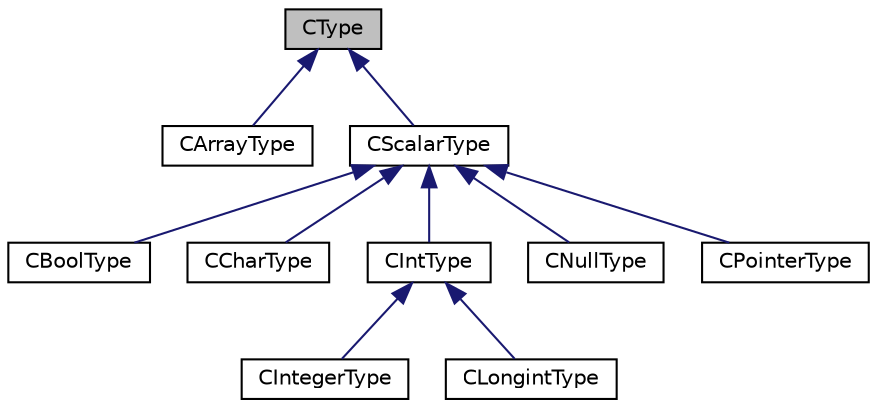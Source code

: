 digraph "CType"
{
  edge [fontname="Helvetica",fontsize="10",labelfontname="Helvetica",labelfontsize="10"];
  node [fontname="Helvetica",fontsize="10",shape=record];
  Node0 [label="CType",height=0.2,width=0.4,color="black", fillcolor="grey75", style="filled", fontcolor="black"];
  Node0 -> Node1 [dir="back",color="midnightblue",fontsize="10",style="solid",fontname="Helvetica"];
  Node1 [label="CArrayType",height=0.2,width=0.4,color="black", fillcolor="white", style="filled",URL="$classCArrayType.html",tooltip="array type "];
  Node0 -> Node2 [dir="back",color="midnightblue",fontsize="10",style="solid",fontname="Helvetica"];
  Node2 [label="CScalarType",height=0.2,width=0.4,color="black", fillcolor="white", style="filled",URL="$classCScalarType.html",tooltip="abstract base class for scalar types "];
  Node2 -> Node3 [dir="back",color="midnightblue",fontsize="10",style="solid",fontname="Helvetica"];
  Node3 [label="CBoolType",height=0.2,width=0.4,color="black", fillcolor="white", style="filled",URL="$classCBoolType.html",tooltip="boolean type "];
  Node2 -> Node4 [dir="back",color="midnightblue",fontsize="10",style="solid",fontname="Helvetica"];
  Node4 [label="CCharType",height=0.2,width=0.4,color="black", fillcolor="white", style="filled",URL="$classCCharType.html",tooltip="char type "];
  Node2 -> Node5 [dir="back",color="midnightblue",fontsize="10",style="solid",fontname="Helvetica"];
  Node5 [label="CIntType",height=0.2,width=0.4,color="black", fillcolor="white", style="filled",URL="$classCIntType.html",tooltip="abstract base type for integer types (integer, longint) "];
  Node5 -> Node6 [dir="back",color="midnightblue",fontsize="10",style="solid",fontname="Helvetica"];
  Node6 [label="CIntegerType",height=0.2,width=0.4,color="black", fillcolor="white", style="filled",URL="$classCIntegerType.html",tooltip="integer type "];
  Node5 -> Node7 [dir="back",color="midnightblue",fontsize="10",style="solid",fontname="Helvetica"];
  Node7 [label="CLongintType",height=0.2,width=0.4,color="black", fillcolor="white", style="filled",URL="$classCLongintType.html",tooltip="longint type "];
  Node2 -> Node8 [dir="back",color="midnightblue",fontsize="10",style="solid",fontname="Helvetica"];
  Node8 [label="CNullType",height=0.2,width=0.4,color="black", fillcolor="white", style="filled",URL="$classCNullType.html",tooltip="NULL type. "];
  Node2 -> Node9 [dir="back",color="midnightblue",fontsize="10",style="solid",fontname="Helvetica"];
  Node9 [label="CPointerType",height=0.2,width=0.4,color="black", fillcolor="white", style="filled",URL="$classCPointerType.html",tooltip="pointer type "];
}
